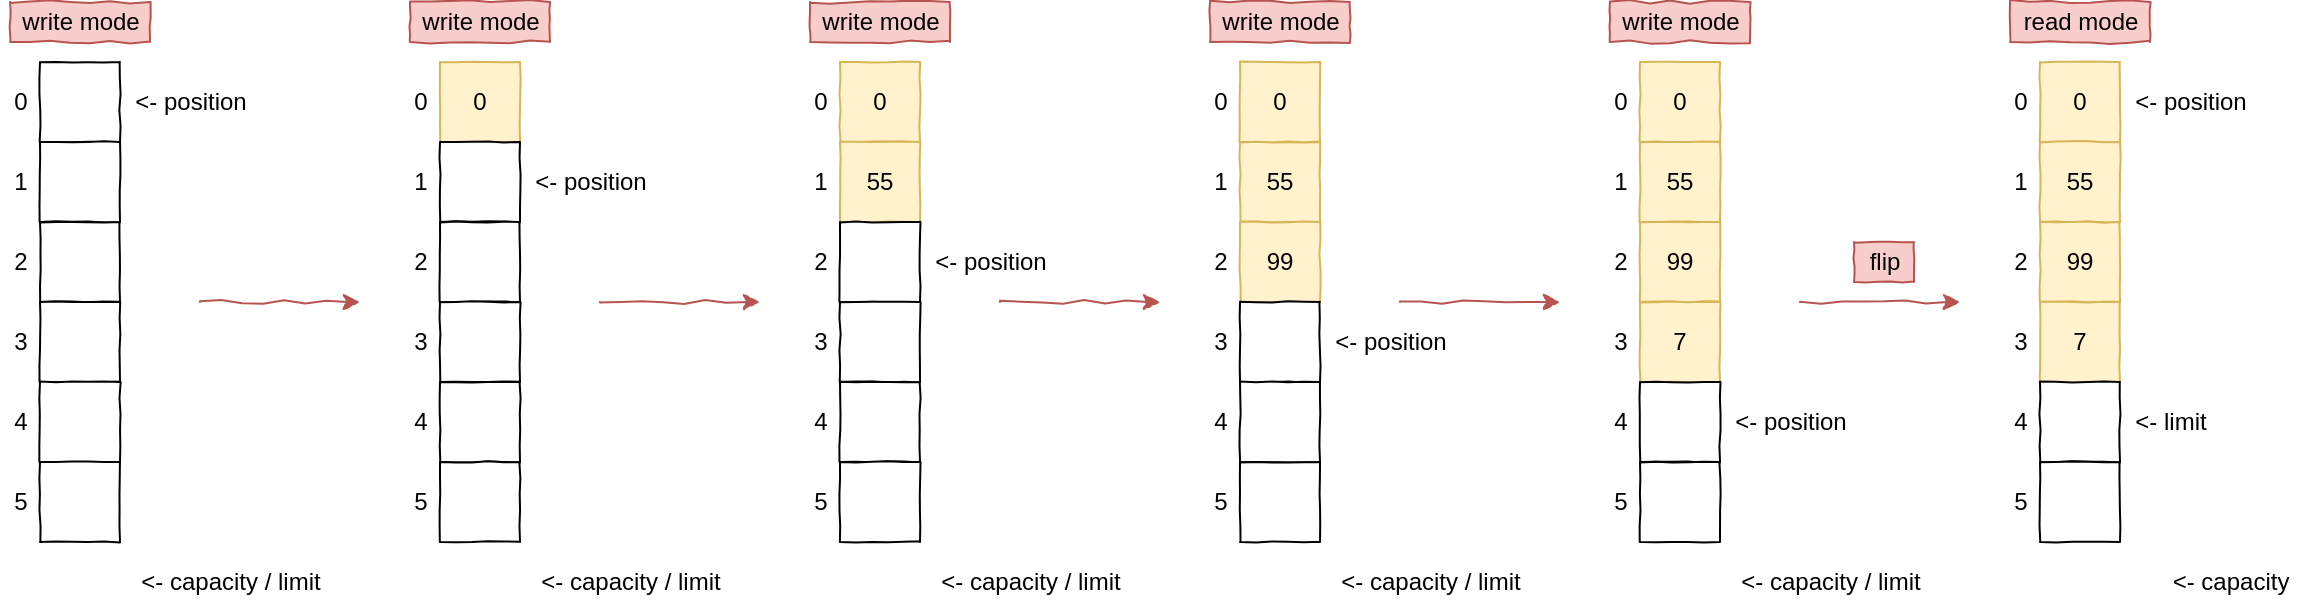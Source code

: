 <mxfile version="12.4.2" type="device" pages="1"><diagram id="LZHB4PYu7nZO7gO8kTFv" name="第 1 页"><mxGraphModel dx="1346" dy="822" grid="1" gridSize="10" guides="1" tooltips="1" connect="1" arrows="1" fold="1" page="1" pageScale="1" pageWidth="827" pageHeight="1169" math="0" shadow="0"><root><mxCell id="0"/><mxCell id="1" parent="0"/><mxCell id="Ik6aEist9P6mcR1anHid-1" value="" style="rounded=0;whiteSpace=wrap;html=1;comic=1;" parent="1" vertex="1"><mxGeometry x="120" y="80" width="40" height="40" as="geometry"/></mxCell><mxCell id="Ik6aEist9P6mcR1anHid-2" value="" style="rounded=0;whiteSpace=wrap;html=1;comic=1;" parent="1" vertex="1"><mxGeometry x="120" y="120" width="40" height="40" as="geometry"/></mxCell><mxCell id="Ik6aEist9P6mcR1anHid-3" value="" style="rounded=0;whiteSpace=wrap;html=1;comic=1;" parent="1" vertex="1"><mxGeometry x="120" y="160" width="40" height="40" as="geometry"/></mxCell><mxCell id="Ik6aEist9P6mcR1anHid-4" value="" style="rounded=0;whiteSpace=wrap;html=1;comic=1;" parent="1" vertex="1"><mxGeometry x="120" y="200" width="40" height="40" as="geometry"/></mxCell><mxCell id="Ik6aEist9P6mcR1anHid-5" value="" style="rounded=0;whiteSpace=wrap;html=1;comic=1;" parent="1" vertex="1"><mxGeometry x="120" y="240" width="40" height="40" as="geometry"/></mxCell><mxCell id="Ik6aEist9P6mcR1anHid-6" value="" style="rounded=0;whiteSpace=wrap;html=1;comic=1;" parent="1" vertex="1"><mxGeometry x="120" y="280" width="40" height="40" as="geometry"/></mxCell><mxCell id="Ik6aEist9P6mcR1anHid-7" value="write mode" style="text;html=1;align=center;verticalAlign=middle;resizable=0;points=[];;autosize=1;fillColor=#f8cecc;strokeColor=#b85450;comic=1;" parent="1" vertex="1"><mxGeometry x="105" y="50" width="70" height="20" as="geometry"/></mxCell><mxCell id="Ik6aEist9P6mcR1anHid-8" value="&amp;lt;- capacity / limit" style="text;html=1;align=center;verticalAlign=middle;resizable=0;points=[];;autosize=1;comic=1;" parent="1" vertex="1"><mxGeometry x="160" y="330" width="110" height="20" as="geometry"/></mxCell><mxCell id="Ik6aEist9P6mcR1anHid-9" value="&amp;lt;- position" style="text;html=1;align=center;verticalAlign=middle;resizable=0;points=[];;autosize=1;comic=1;" parent="1" vertex="1"><mxGeometry x="160" y="90" width="70" height="20" as="geometry"/></mxCell><mxCell id="Ik6aEist9P6mcR1anHid-19" value="0" style="text;html=1;align=center;verticalAlign=middle;resizable=0;points=[];;autosize=1;comic=1;" parent="1" vertex="1"><mxGeometry x="100" y="90" width="20" height="20" as="geometry"/></mxCell><mxCell id="Ik6aEist9P6mcR1anHid-20" value="1" style="text;html=1;align=center;verticalAlign=middle;resizable=0;points=[];;autosize=1;comic=1;" parent="1" vertex="1"><mxGeometry x="100" y="130" width="20" height="20" as="geometry"/></mxCell><mxCell id="Ik6aEist9P6mcR1anHid-21" value="2" style="text;html=1;align=center;verticalAlign=middle;resizable=0;points=[];;autosize=1;comic=1;" parent="1" vertex="1"><mxGeometry x="100" y="170" width="20" height="20" as="geometry"/></mxCell><mxCell id="Ik6aEist9P6mcR1anHid-22" value="3" style="text;html=1;align=center;verticalAlign=middle;resizable=0;points=[];;autosize=1;comic=1;" parent="1" vertex="1"><mxGeometry x="100" y="210" width="20" height="20" as="geometry"/></mxCell><mxCell id="Ik6aEist9P6mcR1anHid-23" value="4" style="text;html=1;align=center;verticalAlign=middle;resizable=0;points=[];;autosize=1;comic=1;" parent="1" vertex="1"><mxGeometry x="100" y="250" width="20" height="20" as="geometry"/></mxCell><mxCell id="Ik6aEist9P6mcR1anHid-24" value="5" style="text;html=1;align=center;verticalAlign=middle;resizable=0;points=[];;autosize=1;comic=1;" parent="1" vertex="1"><mxGeometry x="100" y="290" width="20" height="20" as="geometry"/></mxCell><mxCell id="Ik6aEist9P6mcR1anHid-25" value="0" style="rounded=0;whiteSpace=wrap;html=1;fillColor=#fff2cc;strokeColor=#d6b656;comic=1;" parent="1" vertex="1"><mxGeometry x="320" y="80" width="40" height="40" as="geometry"/></mxCell><mxCell id="Ik6aEist9P6mcR1anHid-26" value="" style="rounded=0;whiteSpace=wrap;html=1;comic=1;" parent="1" vertex="1"><mxGeometry x="320" y="120" width="40" height="40" as="geometry"/></mxCell><mxCell id="Ik6aEist9P6mcR1anHid-27" value="" style="rounded=0;whiteSpace=wrap;html=1;comic=1;" parent="1" vertex="1"><mxGeometry x="320" y="160" width="40" height="40" as="geometry"/></mxCell><mxCell id="Ik6aEist9P6mcR1anHid-28" value="" style="rounded=0;whiteSpace=wrap;html=1;comic=1;" parent="1" vertex="1"><mxGeometry x="320" y="200" width="40" height="40" as="geometry"/></mxCell><mxCell id="Ik6aEist9P6mcR1anHid-29" value="" style="rounded=0;whiteSpace=wrap;html=1;comic=1;" parent="1" vertex="1"><mxGeometry x="320" y="240" width="40" height="40" as="geometry"/></mxCell><mxCell id="Ik6aEist9P6mcR1anHid-30" value="" style="rounded=0;whiteSpace=wrap;html=1;comic=1;" parent="1" vertex="1"><mxGeometry x="320" y="280" width="40" height="40" as="geometry"/></mxCell><mxCell id="Ik6aEist9P6mcR1anHid-31" value="write mode" style="text;html=1;align=center;verticalAlign=middle;resizable=0;points=[];;autosize=1;fillColor=#f8cecc;strokeColor=#b85450;comic=1;" parent="1" vertex="1"><mxGeometry x="305" y="50" width="70" height="20" as="geometry"/></mxCell><mxCell id="Ik6aEist9P6mcR1anHid-32" value="&amp;lt;- capacity / limit" style="text;html=1;align=center;verticalAlign=middle;resizable=0;points=[];;autosize=1;comic=1;" parent="1" vertex="1"><mxGeometry x="360" y="330" width="110" height="20" as="geometry"/></mxCell><mxCell id="Ik6aEist9P6mcR1anHid-33" value="&amp;lt;- position" style="text;html=1;align=center;verticalAlign=middle;resizable=0;points=[];;autosize=1;comic=1;" parent="1" vertex="1"><mxGeometry x="360" y="130" width="70" height="20" as="geometry"/></mxCell><mxCell id="Ik6aEist9P6mcR1anHid-34" value="0" style="text;html=1;align=center;verticalAlign=middle;resizable=0;points=[];;autosize=1;comic=1;" parent="1" vertex="1"><mxGeometry x="300" y="90" width="20" height="20" as="geometry"/></mxCell><mxCell id="Ik6aEist9P6mcR1anHid-35" value="1" style="text;html=1;align=center;verticalAlign=middle;resizable=0;points=[];;autosize=1;comic=1;" parent="1" vertex="1"><mxGeometry x="300" y="130" width="20" height="20" as="geometry"/></mxCell><mxCell id="Ik6aEist9P6mcR1anHid-36" value="2" style="text;html=1;align=center;verticalAlign=middle;resizable=0;points=[];;autosize=1;comic=1;" parent="1" vertex="1"><mxGeometry x="300" y="170" width="20" height="20" as="geometry"/></mxCell><mxCell id="Ik6aEist9P6mcR1anHid-37" value="3" style="text;html=1;align=center;verticalAlign=middle;resizable=0;points=[];;autosize=1;comic=1;" parent="1" vertex="1"><mxGeometry x="300" y="210" width="20" height="20" as="geometry"/></mxCell><mxCell id="Ik6aEist9P6mcR1anHid-38" value="4" style="text;html=1;align=center;verticalAlign=middle;resizable=0;points=[];;autosize=1;comic=1;" parent="1" vertex="1"><mxGeometry x="300" y="250" width="20" height="20" as="geometry"/></mxCell><mxCell id="Ik6aEist9P6mcR1anHid-39" value="5" style="text;html=1;align=center;verticalAlign=middle;resizable=0;points=[];;autosize=1;comic=1;" parent="1" vertex="1"><mxGeometry x="300" y="290" width="20" height="20" as="geometry"/></mxCell><mxCell id="Ik6aEist9P6mcR1anHid-40" value="0" style="rounded=0;whiteSpace=wrap;html=1;fillColor=#fff2cc;strokeColor=#d6b656;comic=1;" parent="1" vertex="1"><mxGeometry x="720" y="80" width="40" height="40" as="geometry"/></mxCell><mxCell id="Ik6aEist9P6mcR1anHid-41" value="55" style="rounded=0;whiteSpace=wrap;html=1;fillColor=#fff2cc;strokeColor=#d6b656;comic=1;" parent="1" vertex="1"><mxGeometry x="720" y="120" width="40" height="40" as="geometry"/></mxCell><mxCell id="Ik6aEist9P6mcR1anHid-42" value="99" style="rounded=0;whiteSpace=wrap;html=1;fillColor=#fff2cc;strokeColor=#d6b656;comic=1;" parent="1" vertex="1"><mxGeometry x="720" y="160" width="40" height="40" as="geometry"/></mxCell><mxCell id="Ik6aEist9P6mcR1anHid-43" value="" style="rounded=0;whiteSpace=wrap;html=1;comic=1;" parent="1" vertex="1"><mxGeometry x="720" y="200" width="40" height="40" as="geometry"/></mxCell><mxCell id="Ik6aEist9P6mcR1anHid-44" value="" style="rounded=0;whiteSpace=wrap;html=1;comic=1;" parent="1" vertex="1"><mxGeometry x="720" y="240" width="40" height="40" as="geometry"/></mxCell><mxCell id="Ik6aEist9P6mcR1anHid-45" value="" style="rounded=0;whiteSpace=wrap;html=1;comic=1;" parent="1" vertex="1"><mxGeometry x="720" y="280" width="40" height="40" as="geometry"/></mxCell><mxCell id="Ik6aEist9P6mcR1anHid-46" value="write mode" style="text;html=1;align=center;verticalAlign=middle;resizable=0;points=[];;autosize=1;fillColor=#f8cecc;strokeColor=#b85450;comic=1;" parent="1" vertex="1"><mxGeometry x="705" y="50" width="70" height="20" as="geometry"/></mxCell><mxCell id="Ik6aEist9P6mcR1anHid-47" value="&amp;lt;- capacity / limit" style="text;html=1;align=center;verticalAlign=middle;resizable=0;points=[];;autosize=1;comic=1;" parent="1" vertex="1"><mxGeometry x="760" y="330" width="110" height="20" as="geometry"/></mxCell><mxCell id="Ik6aEist9P6mcR1anHid-48" value="&amp;lt;- position" style="text;html=1;align=center;verticalAlign=middle;resizable=0;points=[];;autosize=1;comic=1;" parent="1" vertex="1"><mxGeometry x="760" y="210" width="70" height="20" as="geometry"/></mxCell><mxCell id="Ik6aEist9P6mcR1anHid-49" value="0" style="text;html=1;align=center;verticalAlign=middle;resizable=0;points=[];;autosize=1;comic=1;" parent="1" vertex="1"><mxGeometry x="700" y="90" width="20" height="20" as="geometry"/></mxCell><mxCell id="Ik6aEist9P6mcR1anHid-50" value="1" style="text;html=1;align=center;verticalAlign=middle;resizable=0;points=[];;autosize=1;comic=1;" parent="1" vertex="1"><mxGeometry x="700" y="130" width="20" height="20" as="geometry"/></mxCell><mxCell id="Ik6aEist9P6mcR1anHid-51" value="2" style="text;html=1;align=center;verticalAlign=middle;resizable=0;points=[];;autosize=1;comic=1;" parent="1" vertex="1"><mxGeometry x="700" y="170" width="20" height="20" as="geometry"/></mxCell><mxCell id="Ik6aEist9P6mcR1anHid-52" value="3" style="text;html=1;align=center;verticalAlign=middle;resizable=0;points=[];;autosize=1;comic=1;" parent="1" vertex="1"><mxGeometry x="700" y="210" width="20" height="20" as="geometry"/></mxCell><mxCell id="Ik6aEist9P6mcR1anHid-53" value="4" style="text;html=1;align=center;verticalAlign=middle;resizable=0;points=[];;autosize=1;comic=1;" parent="1" vertex="1"><mxGeometry x="700" y="250" width="20" height="20" as="geometry"/></mxCell><mxCell id="Ik6aEist9P6mcR1anHid-54" value="5" style="text;html=1;align=center;verticalAlign=middle;resizable=0;points=[];;autosize=1;comic=1;" parent="1" vertex="1"><mxGeometry x="700" y="290" width="20" height="20" as="geometry"/></mxCell><mxCell id="uxCb-L5kwpYFasaAiV4x-1" value="0" style="rounded=0;whiteSpace=wrap;html=1;fillColor=#fff2cc;strokeColor=#d6b656;comic=1;" parent="1" vertex="1"><mxGeometry x="920" y="80" width="40" height="40" as="geometry"/></mxCell><mxCell id="uxCb-L5kwpYFasaAiV4x-2" value="55" style="rounded=0;whiteSpace=wrap;html=1;fillColor=#fff2cc;strokeColor=#d6b656;comic=1;" parent="1" vertex="1"><mxGeometry x="920" y="120" width="40" height="40" as="geometry"/></mxCell><mxCell id="uxCb-L5kwpYFasaAiV4x-3" value="99" style="rounded=0;whiteSpace=wrap;html=1;fillColor=#fff2cc;strokeColor=#d6b656;comic=1;" parent="1" vertex="1"><mxGeometry x="920" y="160" width="40" height="40" as="geometry"/></mxCell><mxCell id="uxCb-L5kwpYFasaAiV4x-4" value="7" style="rounded=0;whiteSpace=wrap;html=1;fillColor=#fff2cc;strokeColor=#d6b656;comic=1;" parent="1" vertex="1"><mxGeometry x="920" y="200" width="40" height="40" as="geometry"/></mxCell><mxCell id="uxCb-L5kwpYFasaAiV4x-5" value="" style="rounded=0;whiteSpace=wrap;html=1;comic=1;" parent="1" vertex="1"><mxGeometry x="920" y="240" width="40" height="40" as="geometry"/></mxCell><mxCell id="uxCb-L5kwpYFasaAiV4x-6" value="" style="rounded=0;whiteSpace=wrap;html=1;comic=1;" parent="1" vertex="1"><mxGeometry x="920" y="280" width="40" height="40" as="geometry"/></mxCell><mxCell id="uxCb-L5kwpYFasaAiV4x-7" value="write mode" style="text;html=1;align=center;verticalAlign=middle;resizable=0;points=[];;autosize=1;fillColor=#f8cecc;strokeColor=#b85450;comic=1;" parent="1" vertex="1"><mxGeometry x="905" y="50" width="70" height="20" as="geometry"/></mxCell><mxCell id="uxCb-L5kwpYFasaAiV4x-8" value="&amp;lt;- capacity / limit" style="text;html=1;align=center;verticalAlign=middle;resizable=0;points=[];;autosize=1;comic=1;" parent="1" vertex="1"><mxGeometry x="960" y="330" width="110" height="20" as="geometry"/></mxCell><mxCell id="uxCb-L5kwpYFasaAiV4x-9" value="&amp;lt;- position" style="text;html=1;align=center;verticalAlign=middle;resizable=0;points=[];;autosize=1;comic=1;" parent="1" vertex="1"><mxGeometry x="960" y="250" width="70" height="20" as="geometry"/></mxCell><mxCell id="uxCb-L5kwpYFasaAiV4x-10" value="0" style="text;html=1;align=center;verticalAlign=middle;resizable=0;points=[];;autosize=1;comic=1;" parent="1" vertex="1"><mxGeometry x="900" y="90" width="20" height="20" as="geometry"/></mxCell><mxCell id="uxCb-L5kwpYFasaAiV4x-11" value="1" style="text;html=1;align=center;verticalAlign=middle;resizable=0;points=[];;autosize=1;comic=1;" parent="1" vertex="1"><mxGeometry x="900" y="130" width="20" height="20" as="geometry"/></mxCell><mxCell id="uxCb-L5kwpYFasaAiV4x-12" value="2" style="text;html=1;align=center;verticalAlign=middle;resizable=0;points=[];;autosize=1;comic=1;" parent="1" vertex="1"><mxGeometry x="900" y="170" width="20" height="20" as="geometry"/></mxCell><mxCell id="uxCb-L5kwpYFasaAiV4x-13" value="3" style="text;html=1;align=center;verticalAlign=middle;resizable=0;points=[];;autosize=1;comic=1;" parent="1" vertex="1"><mxGeometry x="900" y="210" width="20" height="20" as="geometry"/></mxCell><mxCell id="uxCb-L5kwpYFasaAiV4x-14" value="4" style="text;html=1;align=center;verticalAlign=middle;resizable=0;points=[];;autosize=1;comic=1;" parent="1" vertex="1"><mxGeometry x="900" y="250" width="20" height="20" as="geometry"/></mxCell><mxCell id="uxCb-L5kwpYFasaAiV4x-15" value="5" style="text;html=1;align=center;verticalAlign=middle;resizable=0;points=[];;autosize=1;comic=1;" parent="1" vertex="1"><mxGeometry x="900" y="290" width="20" height="20" as="geometry"/></mxCell><mxCell id="uxCb-L5kwpYFasaAiV4x-16" value="" style="endArrow=classic;html=1;comic=1;fillColor=#f8cecc;strokeColor=#b85450;" parent="1" edge="1"><mxGeometry width="50" height="50" relative="1" as="geometry"><mxPoint x="200" y="200" as="sourcePoint"/><mxPoint x="280" y="200" as="targetPoint"/></mxGeometry></mxCell><mxCell id="uxCb-L5kwpYFasaAiV4x-17" value="" style="endArrow=classic;html=1;comic=1;fillColor=#f8cecc;strokeColor=#b85450;" parent="1" edge="1"><mxGeometry width="50" height="50" relative="1" as="geometry"><mxPoint x="400" y="200" as="sourcePoint"/><mxPoint x="480" y="200" as="targetPoint"/></mxGeometry></mxCell><mxCell id="uxCb-L5kwpYFasaAiV4x-18" value="" style="endArrow=classic;html=1;comic=1;fillColor=#f8cecc;strokeColor=#b85450;" parent="1" edge="1"><mxGeometry width="50" height="50" relative="1" as="geometry"><mxPoint x="1000" y="200" as="sourcePoint"/><mxPoint x="1080" y="200" as="targetPoint"/></mxGeometry></mxCell><mxCell id="uxCb-L5kwpYFasaAiV4x-19" value="0" style="rounded=0;whiteSpace=wrap;html=1;fillColor=#fff2cc;strokeColor=#d6b656;comic=1;" parent="1" vertex="1"><mxGeometry x="1120" y="80" width="40" height="40" as="geometry"/></mxCell><mxCell id="uxCb-L5kwpYFasaAiV4x-20" value="55" style="rounded=0;whiteSpace=wrap;html=1;fillColor=#fff2cc;strokeColor=#d6b656;comic=1;" parent="1" vertex="1"><mxGeometry x="1120" y="120" width="40" height="40" as="geometry"/></mxCell><mxCell id="uxCb-L5kwpYFasaAiV4x-21" value="99" style="rounded=0;whiteSpace=wrap;html=1;fillColor=#fff2cc;strokeColor=#d6b656;comic=1;" parent="1" vertex="1"><mxGeometry x="1120" y="160" width="40" height="40" as="geometry"/></mxCell><mxCell id="uxCb-L5kwpYFasaAiV4x-22" value="7" style="rounded=0;whiteSpace=wrap;html=1;fillColor=#fff2cc;strokeColor=#d6b656;comic=1;" parent="1" vertex="1"><mxGeometry x="1120" y="200" width="40" height="40" as="geometry"/></mxCell><mxCell id="uxCb-L5kwpYFasaAiV4x-23" value="" style="rounded=0;whiteSpace=wrap;html=1;comic=1;" parent="1" vertex="1"><mxGeometry x="1120" y="240" width="40" height="40" as="geometry"/></mxCell><mxCell id="uxCb-L5kwpYFasaAiV4x-24" value="" style="rounded=0;whiteSpace=wrap;html=1;comic=1;" parent="1" vertex="1"><mxGeometry x="1120" y="280" width="40" height="40" as="geometry"/></mxCell><mxCell id="uxCb-L5kwpYFasaAiV4x-25" value="read mode" style="text;html=1;align=center;verticalAlign=middle;resizable=0;points=[];;autosize=1;fillColor=#f8cecc;strokeColor=#b85450;comic=1;" parent="1" vertex="1"><mxGeometry x="1105" y="50" width="70" height="20" as="geometry"/></mxCell><mxCell id="uxCb-L5kwpYFasaAiV4x-26" value="&amp;lt;- capacity" style="text;html=1;align=center;verticalAlign=middle;resizable=0;points=[];;autosize=1;comic=1;" parent="1" vertex="1"><mxGeometry x="1180" y="330" width="70" height="20" as="geometry"/></mxCell><mxCell id="uxCb-L5kwpYFasaAiV4x-27" value="&amp;lt;- position" style="text;html=1;align=center;verticalAlign=middle;resizable=0;points=[];;autosize=1;comic=1;" parent="1" vertex="1"><mxGeometry x="1160" y="90" width="70" height="20" as="geometry"/></mxCell><mxCell id="uxCb-L5kwpYFasaAiV4x-28" value="0" style="text;html=1;align=center;verticalAlign=middle;resizable=0;points=[];;autosize=1;comic=1;" parent="1" vertex="1"><mxGeometry x="1100" y="90" width="20" height="20" as="geometry"/></mxCell><mxCell id="uxCb-L5kwpYFasaAiV4x-29" value="1" style="text;html=1;align=center;verticalAlign=middle;resizable=0;points=[];;autosize=1;comic=1;" parent="1" vertex="1"><mxGeometry x="1100" y="130" width="20" height="20" as="geometry"/></mxCell><mxCell id="uxCb-L5kwpYFasaAiV4x-30" value="2" style="text;html=1;align=center;verticalAlign=middle;resizable=0;points=[];;autosize=1;comic=1;" parent="1" vertex="1"><mxGeometry x="1100" y="170" width="20" height="20" as="geometry"/></mxCell><mxCell id="uxCb-L5kwpYFasaAiV4x-31" value="3" style="text;html=1;align=center;verticalAlign=middle;resizable=0;points=[];;autosize=1;comic=1;" parent="1" vertex="1"><mxGeometry x="1100" y="210" width="20" height="20" as="geometry"/></mxCell><mxCell id="uxCb-L5kwpYFasaAiV4x-32" value="4" style="text;html=1;align=center;verticalAlign=middle;resizable=0;points=[];;autosize=1;comic=1;" parent="1" vertex="1"><mxGeometry x="1100" y="250" width="20" height="20" as="geometry"/></mxCell><mxCell id="uxCb-L5kwpYFasaAiV4x-33" value="5" style="text;html=1;align=center;verticalAlign=middle;resizable=0;points=[];;autosize=1;comic=1;" parent="1" vertex="1"><mxGeometry x="1100" y="290" width="20" height="20" as="geometry"/></mxCell><mxCell id="uxCb-L5kwpYFasaAiV4x-34" value="flip" style="text;html=1;align=center;verticalAlign=middle;resizable=0;points=[];;autosize=1;fillColor=#f8cecc;strokeColor=#b85450;comic=1;" parent="1" vertex="1"><mxGeometry x="1027" y="170" width="30" height="20" as="geometry"/></mxCell><mxCell id="uxCb-L5kwpYFasaAiV4x-35" value="&amp;lt;- limit" style="text;html=1;align=center;verticalAlign=middle;resizable=0;points=[];;autosize=1;comic=1;" parent="1" vertex="1"><mxGeometry x="1160" y="250" width="50" height="20" as="geometry"/></mxCell><mxCell id="uxCb-L5kwpYFasaAiV4x-36" value="" style="endArrow=classic;html=1;comic=1;fillColor=#f8cecc;strokeColor=#b85450;" parent="1" edge="1"><mxGeometry width="50" height="50" relative="1" as="geometry"><mxPoint x="800" y="200" as="sourcePoint"/><mxPoint x="880" y="200" as="targetPoint"/></mxGeometry></mxCell><mxCell id="jzgD2pSXVqTpHsKQ_ohz-1" value="0" style="rounded=0;whiteSpace=wrap;html=1;fillColor=#fff2cc;strokeColor=#d6b656;comic=1;" vertex="1" parent="1"><mxGeometry x="520" y="80" width="40" height="40" as="geometry"/></mxCell><mxCell id="jzgD2pSXVqTpHsKQ_ohz-2" value="55" style="rounded=0;whiteSpace=wrap;html=1;fillColor=#fff2cc;strokeColor=#d6b656;comic=1;" vertex="1" parent="1"><mxGeometry x="520" y="120" width="40" height="40" as="geometry"/></mxCell><mxCell id="jzgD2pSXVqTpHsKQ_ohz-3" value="" style="rounded=0;whiteSpace=wrap;html=1;comic=1;" vertex="1" parent="1"><mxGeometry x="520" y="160" width="40" height="40" as="geometry"/></mxCell><mxCell id="jzgD2pSXVqTpHsKQ_ohz-4" value="" style="rounded=0;whiteSpace=wrap;html=1;comic=1;" vertex="1" parent="1"><mxGeometry x="520" y="200" width="40" height="40" as="geometry"/></mxCell><mxCell id="jzgD2pSXVqTpHsKQ_ohz-5" value="" style="rounded=0;whiteSpace=wrap;html=1;comic=1;" vertex="1" parent="1"><mxGeometry x="520" y="240" width="40" height="40" as="geometry"/></mxCell><mxCell id="jzgD2pSXVqTpHsKQ_ohz-6" value="" style="rounded=0;whiteSpace=wrap;html=1;comic=1;" vertex="1" parent="1"><mxGeometry x="520" y="280" width="40" height="40" as="geometry"/></mxCell><mxCell id="jzgD2pSXVqTpHsKQ_ohz-7" value="write mode" style="text;html=1;align=center;verticalAlign=middle;resizable=0;points=[];;autosize=1;fillColor=#f8cecc;strokeColor=#b85450;comic=1;" vertex="1" parent="1"><mxGeometry x="505" y="50" width="70" height="20" as="geometry"/></mxCell><mxCell id="jzgD2pSXVqTpHsKQ_ohz-8" value="&amp;lt;- capacity / limit" style="text;html=1;align=center;verticalAlign=middle;resizable=0;points=[];;autosize=1;comic=1;" vertex="1" parent="1"><mxGeometry x="560" y="330" width="110" height="20" as="geometry"/></mxCell><mxCell id="jzgD2pSXVqTpHsKQ_ohz-9" value="&amp;lt;- position" style="text;html=1;align=center;verticalAlign=middle;resizable=0;points=[];;autosize=1;comic=1;" vertex="1" parent="1"><mxGeometry x="560" y="170" width="70" height="20" as="geometry"/></mxCell><mxCell id="jzgD2pSXVqTpHsKQ_ohz-10" value="0" style="text;html=1;align=center;verticalAlign=middle;resizable=0;points=[];;autosize=1;comic=1;" vertex="1" parent="1"><mxGeometry x="500" y="90" width="20" height="20" as="geometry"/></mxCell><mxCell id="jzgD2pSXVqTpHsKQ_ohz-11" value="1" style="text;html=1;align=center;verticalAlign=middle;resizable=0;points=[];;autosize=1;comic=1;" vertex="1" parent="1"><mxGeometry x="500" y="130" width="20" height="20" as="geometry"/></mxCell><mxCell id="jzgD2pSXVqTpHsKQ_ohz-12" value="2" style="text;html=1;align=center;verticalAlign=middle;resizable=0;points=[];;autosize=1;comic=1;" vertex="1" parent="1"><mxGeometry x="500" y="170" width="20" height="20" as="geometry"/></mxCell><mxCell id="jzgD2pSXVqTpHsKQ_ohz-13" value="3" style="text;html=1;align=center;verticalAlign=middle;resizable=0;points=[];;autosize=1;comic=1;" vertex="1" parent="1"><mxGeometry x="500" y="210" width="20" height="20" as="geometry"/></mxCell><mxCell id="jzgD2pSXVqTpHsKQ_ohz-14" value="4" style="text;html=1;align=center;verticalAlign=middle;resizable=0;points=[];;autosize=1;comic=1;" vertex="1" parent="1"><mxGeometry x="500" y="250" width="20" height="20" as="geometry"/></mxCell><mxCell id="jzgD2pSXVqTpHsKQ_ohz-15" value="5" style="text;html=1;align=center;verticalAlign=middle;resizable=0;points=[];;autosize=1;comic=1;" vertex="1" parent="1"><mxGeometry x="500" y="290" width="20" height="20" as="geometry"/></mxCell><mxCell id="jzgD2pSXVqTpHsKQ_ohz-16" value="" style="endArrow=classic;html=1;comic=1;fillColor=#f8cecc;strokeColor=#b85450;" edge="1" parent="1"><mxGeometry width="50" height="50" relative="1" as="geometry"><mxPoint x="600" y="200" as="sourcePoint"/><mxPoint x="680" y="200" as="targetPoint"/></mxGeometry></mxCell></root></mxGraphModel></diagram></mxfile>